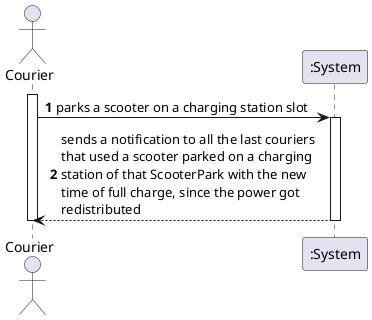 @startuml
autonumber
actor "Courier" as CLI
participant ":System" as STM
activate CLI
CLI-> STM :parks a scooter on a charging station slot
activate STM
STM --> CLI :sends a notification to all the last couriers \nthat used a scooter parked on a charging \nstation of that ScooterPark with the new \ntime of full charge, since the power got \nredistributed
deactivate STM
deactivate CLI
@enduml

